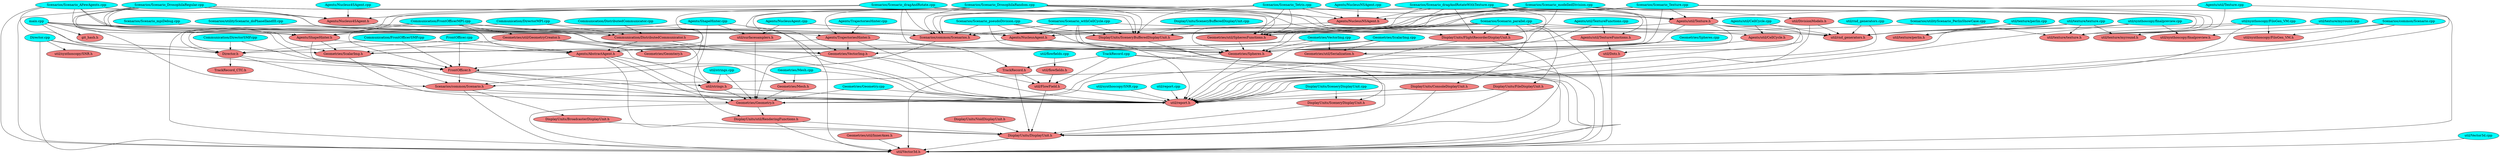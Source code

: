 digraph G {
"Agents/AbstractAgent.h" [label="Agents/AbstractAgent.h", fillcolor=lightcoral, style=filled, shape=oval];
"util/report.h" [label="util/report.h", fillcolor=lightcoral, style=filled, shape=oval];
"util/strings.h" [label="util/strings.h", fillcolor=lightcoral, style=filled, shape=oval];
"DisplayUnits/DisplayUnit.h" [label="DisplayUnits/DisplayUnit.h", fillcolor=lightcoral, style=filled, shape=oval];
"Geometries/Geometry.h" [label="Geometries/Geometry.h", fillcolor=lightcoral, style=filled, shape=oval];
"FrontOfficer.h" [label="FrontOfficer.h", fillcolor=lightcoral, style=filled, shape=oval];
"util/Vector3d.h" [label="util/Vector3d.h", fillcolor=lightcoral, style=filled, shape=oval];
"DisplayUnits/util/RenderingFunctions.h" [label="DisplayUnits/util/RenderingFunctions.h", fillcolor=lightcoral, style=filled, shape=oval];
"Scenarios/common/Scenario.h" [label="Scenarios/common/Scenario.h", fillcolor=lightcoral, style=filled, shape=oval];
"Agents/Nucleus4SAgent.cpp" [label="Agents/Nucleus4SAgent.cpp", fillcolor=cyan, style=filled, shape=oval];
"Agents/Nucleus4SAgent.h" [label="Agents/Nucleus4SAgent.h", fillcolor=lightcoral, style=filled, shape=oval];
"Agents/NucleusAgent.h" [label="Agents/NucleusAgent.h", fillcolor=lightcoral, style=filled, shape=oval];
"Geometries/Spheres.h" [label="Geometries/Spheres.h", fillcolor=lightcoral, style=filled, shape=oval];
"Agents/NucleusAgent.cpp" [label="Agents/NucleusAgent.cpp", fillcolor=cyan, style=filled, shape=oval];
"util/surfacesamplers.h" [label="util/surfacesamplers.h", fillcolor=lightcoral, style=filled, shape=oval];
"Agents/NucleusNSAgent.cpp" [label="Agents/NucleusNSAgent.cpp", fillcolor=cyan, style=filled, shape=oval];
"Agents/NucleusNSAgent.h" [label="Agents/NucleusNSAgent.h", fillcolor=lightcoral, style=filled, shape=oval];
"Geometries/util/SpheresFunctions.h" [label="Geometries/util/SpheresFunctions.h", fillcolor=lightcoral, style=filled, shape=oval];
"Agents/ShapeHinter.cpp" [label="Agents/ShapeHinter.cpp", fillcolor=cyan, style=filled, shape=oval];
"Agents/ShapeHinter.h" [label="Agents/ShapeHinter.h", fillcolor=lightcoral, style=filled, shape=oval];
"Geometries/ScalarImg.h" [label="Geometries/ScalarImg.h", fillcolor=lightcoral, style=filled, shape=oval];
"Agents/TrajectoriesHinter.cpp" [label="Agents/TrajectoriesHinter.cpp", fillcolor=cyan, style=filled, shape=oval];
"Agents/TrajectoriesHinter.h" [label="Agents/TrajectoriesHinter.h", fillcolor=lightcoral, style=filled, shape=oval];
"Geometries/VectorImg.h" [label="Geometries/VectorImg.h", fillcolor=lightcoral, style=filled, shape=oval];
"TrackRecord.h" [label="TrackRecord.h", fillcolor=lightcoral, style=filled, shape=oval];
"util/FlowField.h" [label="util/FlowField.h", fillcolor=lightcoral, style=filled, shape=oval];
"Agents/util/CellCycle.cpp" [label="Agents/util/CellCycle.cpp", fillcolor=cyan, style=filled, shape=oval];
"util/rnd_generators.h" [label="util/rnd_generators.h", fillcolor=lightcoral, style=filled, shape=oval];
"Agents/util/CellCycle.h" [label="Agents/util/CellCycle.h", fillcolor=lightcoral, style=filled, shape=oval];
"Agents/util/Texture.cpp" [label="Agents/util/Texture.cpp", fillcolor=cyan, style=filled, shape=oval];
"util/texture/texture.h" [label="util/texture/texture.h", fillcolor=lightcoral, style=filled, shape=oval];
"Agents/util/Texture.h" [label="Agents/util/Texture.h", fillcolor=lightcoral, style=filled, shape=oval];
"util/Dots.h" [label="util/Dots.h", fillcolor=lightcoral, style=filled, shape=oval];
"Agents/util/TextureFunctions.cpp" [label="Agents/util/TextureFunctions.cpp", fillcolor=cyan, style=filled, shape=oval];
"Agents/util/TextureFunctions.h" [label="Agents/util/TextureFunctions.h", fillcolor=lightcoral, style=filled, shape=oval];
"Communication/DirectorMPI.cpp" [label="Communication/DirectorMPI.cpp", fillcolor=cyan, style=filled, shape=oval];
"Communication/DistributedCommunicator.h" [label="Communication/DistributedCommunicator.h", fillcolor=lightcoral, style=filled, shape=oval];
"Director.h" [label="Director.h", fillcolor=lightcoral, style=filled, shape=oval];
"TrackRecord_CTC.h" [label="TrackRecord_CTC.h", fillcolor=lightcoral, style=filled, shape=oval];
"Communication/DirectorSMP.cpp" [label="Communication/DirectorSMP.cpp", fillcolor=cyan, style=filled, shape=oval];
"Communication/DistributedCommunicator.cpp" [label="Communication/DistributedCommunicator.cpp", fillcolor=cyan, style=filled, shape=oval];
"Communication/FrontOfficerMPI.cpp" [label="Communication/FrontOfficerMPI.cpp", fillcolor=cyan, style=filled, shape=oval];
"Geometries/util/GeometryCreator.h" [label="Geometries/util/GeometryCreator.h", fillcolor=lightcoral, style=filled, shape=oval];
"Geometries/Mesh.h" [label="Geometries/Mesh.h", fillcolor=lightcoral, style=filled, shape=oval];
"Geometries/Geomtery.h" [label="Geometries/Geomtery.h", fillcolor=lightcoral, style=filled, shape=oval];
"Communication/FrontOfficerSMP.cpp" [label="Communication/FrontOfficerSMP.cpp", fillcolor=cyan, style=filled, shape=oval];
"Director.cpp" [label="Director.cpp", fillcolor=cyan, style=filled, shape=oval];
"util/synthoscopy/SNR.h" [label="util/synthoscopy/SNR.h", fillcolor=lightcoral, style=filled, shape=oval];
"DisplayUnits/BroadcasterDisplayUnit.h" [label="DisplayUnits/BroadcasterDisplayUnit.h", fillcolor=lightcoral, style=filled, shape=oval];
"DisplayUnits/ConsoleDisplayUnit.h" [label="DisplayUnits/ConsoleDisplayUnit.h", fillcolor=lightcoral, style=filled, shape=oval];
"DisplayUnits/FileDisplayUnit.h" [label="DisplayUnits/FileDisplayUnit.h", fillcolor=lightcoral, style=filled, shape=oval];
"DisplayUnits/FlightRecorderDisplayUnit.h" [label="DisplayUnits/FlightRecorderDisplayUnit.h", fillcolor=lightcoral, style=filled, shape=oval];
"DisplayUnits/SceneryBufferedDisplayUnit.cpp" [label="DisplayUnits/SceneryBufferedDisplayUnit.cpp", fillcolor=cyan, style=filled, shape=oval];
"DisplayUnits/SceneryBufferedDisplayUnit.h" [label="DisplayUnits/SceneryBufferedDisplayUnit.h", fillcolor=lightcoral, style=filled, shape=oval];
"DisplayUnits/SceneryDisplayUnit.h" [label="DisplayUnits/SceneryDisplayUnit.h", fillcolor=lightcoral, style=filled, shape=oval];
"DisplayUnits/SceneryDisplayUnit.cpp" [label="DisplayUnits/SceneryDisplayUnit.cpp", fillcolor=cyan, style=filled, shape=oval];
"DisplayUnits/VoidDisplayUnit.h" [label="DisplayUnits/VoidDisplayUnit.h", fillcolor=lightcoral, style=filled, shape=oval];
"FrontOfficer.cpp" [label="FrontOfficer.cpp", fillcolor=cyan, style=filled, shape=oval];
"Geometries/Geometry.cpp" [label="Geometries/Geometry.cpp", fillcolor=cyan, style=filled, shape=oval];
"Geometries/Mesh.cpp" [label="Geometries/Mesh.cpp", fillcolor=cyan, style=filled, shape=oval];
"Geometries/ScalarImg.cpp" [label="Geometries/ScalarImg.cpp", fillcolor=cyan, style=filled, shape=oval];
"Geometries/util/Serialization.h" [label="Geometries/util/Serialization.h", fillcolor=lightcoral, style=filled, shape=oval];
"Geometries/Spheres.cpp" [label="Geometries/Spheres.cpp", fillcolor=cyan, style=filled, shape=oval];
"Geometries/util/InnerAxes.h" [label="Geometries/util/InnerAxes.h", fillcolor=lightcoral, style=filled, shape=oval];
"Geometries/VectorImg.cpp" [label="Geometries/VectorImg.cpp", fillcolor=cyan, style=filled, shape=oval];
"main.cpp" [label="main.cpp", fillcolor=cyan, style=filled, shape=oval];
"git_hash.h" [label="git_hash.h", fillcolor=lightcoral, style=filled, shape=oval];
"Scenarios/common/Scenarios.h" [label="Scenarios/common/Scenarios.h", fillcolor=lightcoral, style=filled, shape=oval];
"Scenarios/common/Scenario.cpp" [label="Scenarios/common/Scenario.cpp", fillcolor=cyan, style=filled, shape=oval];
"util/synthoscopy/FiloGen_VM.h" [label="util/synthoscopy/FiloGen_VM.h", fillcolor=lightcoral, style=filled, shape=oval];
"util/synthoscopy/finalpreview.h" [label="util/synthoscopy/finalpreview.h", fillcolor=lightcoral, style=filled, shape=oval];
"Scenarios/Scenario_AFewAgents.cpp" [label="Scenarios/Scenario_AFewAgents.cpp", fillcolor=cyan, style=filled, shape=oval];
"Scenarios/Scenario_dragAndRotate.cpp" [label="Scenarios/Scenario_dragAndRotate.cpp", fillcolor=cyan, style=filled, shape=oval];
"Scenarios/Scenario_dragAndRotateWithTexture.cpp" [label="Scenarios/Scenario_dragAndRotateWithTexture.cpp", fillcolor=cyan, style=filled, shape=oval];
"Scenarios/Scenario_DrosophilaRandom.cpp" [label="Scenarios/Scenario_DrosophilaRandom.cpp", fillcolor=cyan, style=filled, shape=oval];
"Scenarios/Scenario_DrosophilaRegular.cpp" [label="Scenarios/Scenario_DrosophilaRegular.cpp", fillcolor=cyan, style=filled, shape=oval];
"Scenarios/Scenario_modelledDivision.cpp" [label="Scenarios/Scenario_modelledDivision.cpp", fillcolor=cyan, style=filled, shape=oval];
"util/DivisionModels.h" [label="util/DivisionModels.h", fillcolor=lightcoral, style=filled, shape=oval];
"Scenarios/Scenario_mpiDebug.cpp" [label="Scenarios/Scenario_mpiDebug.cpp", fillcolor=cyan, style=filled, shape=oval];
"Scenarios/Scenario_parallel.cpp" [label="Scenarios/Scenario_parallel.cpp", fillcolor=cyan, style=filled, shape=oval];
"Scenarios/Scenario_pseudoDivision.cpp" [label="Scenarios/Scenario_pseudoDivision.cpp", fillcolor=cyan, style=filled, shape=oval];
"Scenarios/Scenario_Tetris.cpp" [label="Scenarios/Scenario_Tetris.cpp", fillcolor=cyan, style=filled, shape=oval];
"Scenarios/Scenario_Texture.cpp" [label="Scenarios/Scenario_Texture.cpp", fillcolor=cyan, style=filled, shape=oval];
"Scenarios/Scenario_withCellCycle.cpp" [label="Scenarios/Scenario_withCellCycle.cpp", fillcolor=cyan, style=filled, shape=oval];
"Scenarios/utilityScenario_doPhaseIIandIII.cpp" [label="Scenarios/utilityScenario_doPhaseIIandIII.cpp", fillcolor=cyan, style=filled, shape=oval];
"Scenarios/utilityScenario_PerlinShowCase.cpp" [label="Scenarios/utilityScenario_PerlinShowCase.cpp", fillcolor=cyan, style=filled, shape=oval];
"TrackRecord.cpp" [label="TrackRecord.cpp", fillcolor=cyan, style=filled, shape=oval];
"util/flowfields.cpp" [label="util/flowfields.cpp", fillcolor=cyan, style=filled, shape=oval];
"util/flowfields.h" [label="util/flowfields.h", fillcolor=lightcoral, style=filled, shape=oval];
"util/report.cpp" [label="util/report.cpp", fillcolor=cyan, style=filled, shape=oval];
"util/rnd_generators.cpp" [label="util/rnd_generators.cpp", fillcolor=cyan, style=filled, shape=oval];
"util/strings.cpp" [label="util/strings.cpp", fillcolor=cyan, style=filled, shape=oval];
"util/synthoscopy/FiloGen_VM.cpp" [label="util/synthoscopy/FiloGen_VM.cpp", fillcolor=cyan, style=filled, shape=oval];
"util/synthoscopy/finalpreview.cpp" [label="util/synthoscopy/finalpreview.cpp", fillcolor=cyan, style=filled, shape=oval];
"util/synthoscopy/SNR.cpp" [label="util/synthoscopy/SNR.cpp", fillcolor=cyan, style=filled, shape=oval];
"util/texture/myround.cpp" [label="util/texture/myround.cpp", fillcolor=cyan, style=filled, shape=oval];
"util/texture/myround.h" [label="util/texture/myround.h", fillcolor=lightcoral, style=filled, shape=oval];
"util/texture/perlin.cpp" [label="util/texture/perlin.cpp", fillcolor=cyan, style=filled, shape=oval];
"util/texture/perlin.h" [label="util/texture/perlin.h", fillcolor=lightcoral, style=filled, shape=oval];
"util/texture/texture.cpp" [label="util/texture/texture.cpp", fillcolor=cyan, style=filled, shape=oval];
"util/Vector3d.cpp" [label="util/Vector3d.cpp", fillcolor=cyan, style=filled, shape=oval];
"Agents/AbstractAgent.h" -> "FrontOfficer.h";
"Agents/AbstractAgent.h" -> "util/strings.h";
"Agents/AbstractAgent.h" -> "DisplayUnits/DisplayUnit.h";
"Agents/AbstractAgent.h" -> "Geometries/Geometry.h";
"Agents/AbstractAgent.h" -> "util/report.h";
"util/strings.h" -> "util/report.h";
"util/strings.h" -> "Geometries/Geometry.h";
"DisplayUnits/DisplayUnit.h" -> "util/Vector3d.h";
"Geometries/Geometry.h" -> "DisplayUnits/util/RenderingFunctions.h";
"Geometries/Geometry.h" -> "util/Vector3d.h";
"FrontOfficer.h" -> "Scenarios/common/Scenario.h";
"FrontOfficer.h" -> "util/report.h";
"FrontOfficer.h" -> "util/strings.h";
"FrontOfficer.h" -> "Geometries/Geometry.h";
"DisplayUnits/util/RenderingFunctions.h" -> "DisplayUnits/DisplayUnit.h";
"DisplayUnits/util/RenderingFunctions.h" -> "util/Vector3d.h";
"Scenarios/common/Scenario.h" -> "util/report.h";
"Scenarios/common/Scenario.h" -> "DisplayUnits/BroadcasterDisplayUnit.h";
"Scenarios/common/Scenario.h" -> "util/Vector3d.h";
"Agents/Nucleus4SAgent.cpp" -> "Agents/Nucleus4SAgent.h";
"Agents/Nucleus4SAgent.h" -> "Agents/NucleusAgent.h";
"Agents/NucleusAgent.h" -> "Geometries/Spheres.h";
"Agents/NucleusAgent.h" -> "util/report.h";
"Agents/NucleusAgent.h" -> "Agents/AbstractAgent.h";
"Geometries/Spheres.h" -> "util/report.h";
"Geometries/Spheres.h" -> "Geometries/Geometry.h";
"Agents/NucleusAgent.cpp" -> "util/surfacesamplers.h";
"Agents/NucleusAgent.cpp" -> "Agents/NucleusAgent.h";
"util/surfacesamplers.h" -> "Geometries/Geometry.h";
"Agents/NucleusNSAgent.cpp" -> "Agents/NucleusNSAgent.h";
"Agents/NucleusNSAgent.h" -> "Geometries/util/SpheresFunctions.h";
"Agents/NucleusNSAgent.h" -> "Agents/NucleusAgent.h";
"Geometries/util/SpheresFunctions.h" -> "Geometries/Spheres.h";
"Agents/ShapeHinter.cpp" -> "Agents/ShapeHinter.h";
"Agents/ShapeHinter.cpp" -> "DisplayUnits/util/RenderingFunctions.h";
"Agents/ShapeHinter.cpp" -> "util/report.h";
"Agents/ShapeHinter.cpp" -> "util/surfacesamplers.h";
"Agents/ShapeHinter.h" -> "util/report.h";
"Agents/ShapeHinter.h" -> "Geometries/ScalarImg.h";
"Agents/ShapeHinter.h" -> "Agents/AbstractAgent.h";
"Geometries/ScalarImg.h" -> "Geometries/Geometry.h";
"Agents/TrajectoriesHinter.cpp" -> "Agents/TrajectoriesHinter.h";
"Agents/TrajectoriesHinter.h" -> "Geometries/VectorImg.h";
"Agents/TrajectoriesHinter.h" -> "util/report.h";
"Agents/TrajectoriesHinter.h" -> "Agents/AbstractAgent.h";
"Agents/TrajectoriesHinter.h" -> "TrackRecord.h";
"Geometries/VectorImg.h" -> "util/FlowField.h";
"Geometries/VectorImg.h" -> "util/report.h";
"Geometries/VectorImg.h" -> "Geometries/Geometry.h";
"TrackRecord.h" -> "DisplayUnits/DisplayUnit.h";
"TrackRecord.h" -> "util/FlowField.h";
"TrackRecord.h" -> "util/Vector3d.h";
"util/FlowField.h" -> "DisplayUnits/DisplayUnit.h";
"util/FlowField.h" -> "util/report.h";
"Agents/util/CellCycle.cpp" -> "Agents/util/CellCycle.h";
"Agents/util/CellCycle.cpp" -> "util/rnd_generators.h";
"Agents/util/CellCycle.h" -> "util/report.h";
"Agents/util/Texture.cpp" -> "util/texture/texture.h";
"Agents/util/Texture.cpp" -> "util/report.h";
"Agents/util/Texture.cpp" -> "Agents/util/Texture.h";
"Agents/util/Texture.h" -> "util/rnd_generators.h";
"Agents/util/Texture.h" -> "util/Dots.h";
"Agents/util/Texture.h" -> "Geometries/Spheres.h";
"Agents/util/Texture.h" -> "Geometries/util/SpheresFunctions.h";
"Agents/util/Texture.h" -> "Geometries/Geometry.h";
"Agents/util/Texture.h" -> "util/report.h";
"util/Dots.h" -> "util/Vector3d.h";
"Agents/util/TextureFunctions.cpp" -> "Agents/util/TextureFunctions.h";
"Agents/util/TextureFunctions.cpp" -> "Geometries/Spheres.h";
"Agents/util/TextureFunctions.h" -> "util/Dots.h";
"Agents/util/TextureFunctions.h" -> "Geometries/Spheres.h";
"Communication/DirectorMPI.cpp" -> "Communication/DistributedCommunicator.h";
"Communication/DirectorMPI.cpp" -> "FrontOfficer.h";
"Communication/DirectorMPI.cpp" -> "Director.h";
"Communication/DistributedCommunicator.h" -> "util/report.h";
"Communication/DistributedCommunicator.h" -> "Agents/AbstractAgent.h";
"Director.h" -> "Scenarios/common/Scenario.h";
"Director.h" -> "util/report.h";
"Director.h" -> "TrackRecord_CTC.h";
"Communication/DirectorSMP.cpp" -> "FrontOfficer.h";
"Communication/DirectorSMP.cpp" -> "Director.h";
"Communication/DistributedCommunicator.cpp" -> "Communication/DistributedCommunicator.h";
"Communication/FrontOfficerMPI.cpp" -> "Communication/DistributedCommunicator.h";
"Communication/FrontOfficerMPI.cpp" -> "FrontOfficer.h";
"Communication/FrontOfficerMPI.cpp" -> "util/strings.h";
"Communication/FrontOfficerMPI.cpp" -> "Geometries/util/GeometryCreator.h";
"Communication/FrontOfficerMPI.cpp" -> "Director.h";
"Communication/FrontOfficerMPI.cpp" -> "Agents/AbstractAgent.h";
"Geometries/util/GeometryCreator.h" -> "Geometries/Spheres.h";
"Geometries/util/GeometryCreator.h" -> "Geometries/Mesh.h";
"Geometries/util/GeometryCreator.h" -> "Geometries/ScalarImg.h";
"Geometries/util/GeometryCreator.h" -> "Geometries/VectorImg.h";
"Geometries/util/GeometryCreator.h" -> "Geometries/Geomtery.h";
"Geometries/Mesh.h" -> "Geometries/Geometry.h";
"Communication/FrontOfficerSMP.cpp" -> "FrontOfficer.h";
"Communication/FrontOfficerSMP.cpp" -> "Director.h";
"Communication/FrontOfficerSMP.cpp" -> "Agents/AbstractAgent.h";
"Director.cpp" -> "util/synthoscopy/SNR.h";
"Director.cpp" -> "FrontOfficer.h";
"Director.cpp" -> "util/Vector3d.h";
"Director.cpp" -> "Director.h";
"DisplayUnits/BroadcasterDisplayUnit.h" -> "DisplayUnits/DisplayUnit.h";
"DisplayUnits/ConsoleDisplayUnit.h" -> "DisplayUnits/DisplayUnit.h";
"DisplayUnits/ConsoleDisplayUnit.h" -> "util/report.h";
"DisplayUnits/FileDisplayUnit.h" -> "DisplayUnits/DisplayUnit.h";
"DisplayUnits/FileDisplayUnit.h" -> "util/report.h";
"DisplayUnits/FlightRecorderDisplayUnit.h" -> "DisplayUnits/DisplayUnit.h";
"DisplayUnits/FlightRecorderDisplayUnit.h" -> "util/report.h";
"DisplayUnits/SceneryBufferedDisplayUnit.cpp" -> "DisplayUnits/SceneryBufferedDisplayUnit.h";
"DisplayUnits/SceneryBufferedDisplayUnit.h" -> "DisplayUnits/SceneryDisplayUnit.h";
"DisplayUnits/SceneryDisplayUnit.h" -> "DisplayUnits/DisplayUnit.h";
"DisplayUnits/SceneryDisplayUnit.cpp" -> "DisplayUnits/SceneryDisplayUnit.h";
"DisplayUnits/SceneryDisplayUnit.cpp" -> "util/report.h";
"DisplayUnits/VoidDisplayUnit.h" -> "DisplayUnits/DisplayUnit.h";
"FrontOfficer.cpp" -> "FrontOfficer.h";
"FrontOfficer.cpp" -> "Director.h";
"FrontOfficer.cpp" -> "Agents/AbstractAgent.h";
"Geometries/Geometry.cpp" -> "util/report.h";
"Geometries/Geometry.cpp" -> "Geometries/Geometry.h";
"Geometries/Mesh.cpp" -> "util/report.h";
"Geometries/Mesh.cpp" -> "Geometries/Mesh.h";
"Geometries/ScalarImg.cpp" -> "util/report.h";
"Geometries/ScalarImg.cpp" -> "Geometries/util/Serialization.h";
"Geometries/ScalarImg.cpp" -> "Geometries/Spheres.h";
"Geometries/ScalarImg.cpp" -> "Geometries/ScalarImg.h";
"Geometries/util/Serialization.h" -> "util/Vector3d.h";
"Geometries/Spheres.cpp" -> "Geometries/util/Serialization.h";
"Geometries/Spheres.cpp" -> "Geometries/Spheres.h";
"Geometries/util/InnerAxes.h" -> "util/Vector3d.h";
"Geometries/VectorImg.cpp" -> "Geometries/VectorImg.h";
"Geometries/VectorImg.cpp" -> "Geometries/util/Serialization.h";
"Geometries/VectorImg.cpp" -> "Geometries/Spheres.h";
"main.cpp" -> "Communication/DistributedCommunicator.h";
"main.cpp" -> "Scenarios/common/Scenario.h";
"main.cpp" -> "git_hash.h";
"main.cpp" -> "FrontOfficer.h";
"main.cpp" -> "Director.h";
"main.cpp" -> "Scenarios/common/Scenarios.h";
"Scenarios/common/Scenarios.h" -> "Scenarios/common/Scenario.h";
"Scenarios/common/Scenario.cpp" -> "util/synthoscopy/FiloGen_VM.h";
"Scenarios/common/Scenario.cpp" -> "util/synthoscopy/finalpreview.h";
"Scenarios/common/Scenario.cpp" -> "Scenarios/common/Scenario.h";
"Scenarios/Scenario_AFewAgents.cpp" -> "Agents/ShapeHinter.h";
"Scenarios/Scenario_AFewAgents.cpp" -> "DisplayUnits/SceneryBufferedDisplayUnit.h";
"Scenarios/Scenario_AFewAgents.cpp" -> "Geometries/Spheres.h";
"Scenarios/Scenario_AFewAgents.cpp" -> "Agents/Nucleus4SAgent.h";
"Scenarios/Scenario_AFewAgents.cpp" -> "util/Vector3d.h";
"Scenarios/Scenario_AFewAgents.cpp" -> "Geometries/ScalarImg.h";
"Scenarios/Scenario_AFewAgents.cpp" -> "Scenarios/common/Scenarios.h";
"Scenarios/Scenario_dragAndRotate.cpp" -> "DisplayUnits/FlightRecorderDisplayUnit.h";
"Scenarios/Scenario_dragAndRotate.cpp" -> "DisplayUnits/SceneryBufferedDisplayUnit.h";
"Scenarios/Scenario_dragAndRotate.cpp" -> "Geometries/Spheres.h";
"Scenarios/Scenario_dragAndRotate.cpp" -> "Agents/Nucleus4SAgent.h";
"Scenarios/Scenario_dragAndRotate.cpp" -> "util/Vector3d.h";
"Scenarios/Scenario_dragAndRotate.cpp" -> "Scenarios/common/Scenarios.h";
"Scenarios/Scenario_dragAndRotateWithTexture.cpp" -> "Agents/NucleusNSAgent.h";
"Scenarios/Scenario_dragAndRotateWithTexture.cpp" -> "DisplayUnits/FlightRecorderDisplayUnit.h";
"Scenarios/Scenario_dragAndRotateWithTexture.cpp" -> "Agents/util/Texture.h";
"Scenarios/Scenario_dragAndRotateWithTexture.cpp" -> "Agents/util/TextureFunctions.h";
"Scenarios/Scenario_dragAndRotateWithTexture.cpp" -> "DisplayUnits/SceneryBufferedDisplayUnit.h";
"Scenarios/Scenario_dragAndRotateWithTexture.cpp" -> "Geometries/Spheres.h";
"Scenarios/Scenario_dragAndRotateWithTexture.cpp" -> "Geometries/util/SpheresFunctions.h";
"Scenarios/Scenario_dragAndRotateWithTexture.cpp" -> "Scenarios/common/Scenarios.h";
"Scenarios/Scenario_DrosophilaRandom.cpp" -> "Agents/ShapeHinter.h";
"Scenarios/Scenario_DrosophilaRandom.cpp" -> "Agents/NucleusNSAgent.h";
"Scenarios/Scenario_DrosophilaRandom.cpp" -> "DisplayUnits/FlightRecorderDisplayUnit.h";
"Scenarios/Scenario_DrosophilaRandom.cpp" -> "util/rnd_generators.h";
"Scenarios/Scenario_DrosophilaRandom.cpp" -> "DisplayUnits/SceneryBufferedDisplayUnit.h";
"Scenarios/Scenario_DrosophilaRandom.cpp" -> "Geometries/util/SpheresFunctions.h";
"Scenarios/Scenario_DrosophilaRandom.cpp" -> "util/Vector3d.h";
"Scenarios/Scenario_DrosophilaRandom.cpp" -> "Geometries/ScalarImg.h";
"Scenarios/Scenario_DrosophilaRandom.cpp" -> "Geometries/VectorImg.h";
"Scenarios/Scenario_DrosophilaRandom.cpp" -> "Agents/TrajectoriesHinter.h";
"Scenarios/Scenario_DrosophilaRandom.cpp" -> "Scenarios/common/Scenarios.h";
"Scenarios/Scenario_DrosophilaRegular.cpp" -> "Agents/ShapeHinter.h";
"Scenarios/Scenario_DrosophilaRegular.cpp" -> "DisplayUnits/SceneryBufferedDisplayUnit.h";
"Scenarios/Scenario_DrosophilaRegular.cpp" -> "Geometries/util/SpheresFunctions.h";
"Scenarios/Scenario_DrosophilaRegular.cpp" -> "Agents/Nucleus4SAgent.h";
"Scenarios/Scenario_DrosophilaRegular.cpp" -> "util/Vector3d.h";
"Scenarios/Scenario_DrosophilaRegular.cpp" -> "Geometries/ScalarImg.h";
"Scenarios/Scenario_DrosophilaRegular.cpp" -> "Geometries/VectorImg.h";
"Scenarios/Scenario_DrosophilaRegular.cpp" -> "Agents/TrajectoriesHinter.h";
"Scenarios/Scenario_DrosophilaRegular.cpp" -> "Scenarios/common/Scenarios.h";
"Scenarios/Scenario_modelledDivision.cpp" -> "Agents/NucleusNSAgent.h";
"Scenarios/Scenario_modelledDivision.cpp" -> "DisplayUnits/FlightRecorderDisplayUnit.h";
"Scenarios/Scenario_modelledDivision.cpp" -> "Agents/util/Texture.h";
"Scenarios/Scenario_modelledDivision.cpp" -> "util/texture/texture.h";
"Scenarios/Scenario_modelledDivision.cpp" -> "DisplayUnits/SceneryBufferedDisplayUnit.h";
"Scenarios/Scenario_modelledDivision.cpp" -> "Geometries/Spheres.h";
"Scenarios/Scenario_modelledDivision.cpp" -> "Geometries/util/SpheresFunctions.h";
"Scenarios/Scenario_modelledDivision.cpp" -> "util/DivisionModels.h";
"Scenarios/Scenario_modelledDivision.cpp" -> "Scenarios/common/Scenarios.h";
"util/DivisionModels.h" -> "util/rnd_generators.h";
"util/DivisionModels.h" -> "util/report.h";
"Scenarios/Scenario_mpiDebug.cpp" -> "Scenarios/common/Scenarios.h";
"Scenarios/Scenario_parallel.cpp" -> "DisplayUnits/FlightRecorderDisplayUnit.h";
"Scenarios/Scenario_parallel.cpp" -> "util/rnd_generators.h";
"Scenarios/Scenario_parallel.cpp" -> "DisplayUnits/ConsoleDisplayUnit.h";
"Scenarios/Scenario_parallel.cpp" -> "DisplayUnits/SceneryBufferedDisplayUnit.h";
"Scenarios/Scenario_parallel.cpp" -> "Geometries/Spheres.h";
"Scenarios/Scenario_parallel.cpp" -> "util/Vector3d.h";
"Scenarios/Scenario_parallel.cpp" -> "Agents/AbstractAgent.h";
"Scenarios/Scenario_parallel.cpp" -> "DisplayUnits/FileDisplayUnit.h";
"Scenarios/Scenario_parallel.cpp" -> "Scenarios/common/Scenarios.h";
"Scenarios/Scenario_pseudoDivision.cpp" -> "Agents/NucleusAgent.h";
"Scenarios/Scenario_pseudoDivision.cpp" -> "DisplayUnits/SceneryBufferedDisplayUnit.h";
"Scenarios/Scenario_pseudoDivision.cpp" -> "Geometries/Spheres.h";
"Scenarios/Scenario_pseudoDivision.cpp" -> "util/Vector3d.h";
"Scenarios/Scenario_pseudoDivision.cpp" -> "Scenarios/common/Scenarios.h";
"Scenarios/Scenario_Tetris.cpp" -> "Agents/NucleusNSAgent.h";
"Scenarios/Scenario_Tetris.cpp" -> "Agents/util/Texture.h";
"Scenarios/Scenario_Tetris.cpp" -> "util/texture/texture.h";
"Scenarios/Scenario_Tetris.cpp" -> "DisplayUnits/SceneryBufferedDisplayUnit.h";
"Scenarios/Scenario_Tetris.cpp" -> "Geometries/Spheres.h";
"Scenarios/Scenario_Tetris.cpp" -> "Geometries/util/SpheresFunctions.h";
"Scenarios/Scenario_Tetris.cpp" -> "Scenarios/common/Scenarios.h";
"Scenarios/Scenario_Texture.cpp" -> "Agents/util/Texture.h";
"Scenarios/Scenario_Texture.cpp" -> "Agents/NucleusAgent.h";
"Scenarios/Scenario_Texture.cpp" -> "util/texture/texture.h";
"Scenarios/Scenario_Texture.cpp" -> "DisplayUnits/SceneryBufferedDisplayUnit.h";
"Scenarios/Scenario_Texture.cpp" -> "Geometries/Spheres.h";
"Scenarios/Scenario_Texture.cpp" -> "util/Vector3d.h";
"Scenarios/Scenario_Texture.cpp" -> "Scenarios/common/Scenarios.h";
"Scenarios/Scenario_withCellCycle.cpp" -> "Agents/NucleusAgent.h";
"Scenarios/Scenario_withCellCycle.cpp" -> "DisplayUnits/SceneryBufferedDisplayUnit.h";
"Scenarios/Scenario_withCellCycle.cpp" -> "Geometries/Spheres.h";
"Scenarios/Scenario_withCellCycle.cpp" -> "util/Vector3d.h";
"Scenarios/Scenario_withCellCycle.cpp" -> "Agents/util/CellCycle.h";
"Scenarios/Scenario_withCellCycle.cpp" -> "Scenarios/common/Scenarios.h";
"Scenarios/utilityScenario_doPhaseIIandIII.cpp" -> "Scenarios/common/Scenarios.h";
"Scenarios/utilityScenario_PerlinShowCase.cpp" -> "util/texture/texture.h";
"Scenarios/utilityScenario_PerlinShowCase.cpp" -> "Scenarios/common/Scenarios.h";
"TrackRecord.cpp" -> "DisplayUnits/DisplayUnit.h";
"TrackRecord.cpp" -> "util/FlowField.h";
"TrackRecord.cpp" -> "util/Vector3d.h";
"TrackRecord.cpp" -> "TrackRecord.h";
"util/flowfields.cpp" -> "util/flowfields.h";
"util/flowfields.h" -> "util/FlowField.h";
"util/report.cpp" -> "util/report.h";
"util/rnd_generators.cpp" -> "util/rnd_generators.h";
"util/rnd_generators.cpp" -> "util/report.h";
"util/strings.cpp" -> "util/strings.h";
"util/strings.cpp" -> "Geometries/Geometry.h";
"util/synthoscopy/FiloGen_VM.cpp" -> "util/texture/texture.h";
"util/synthoscopy/FiloGen_VM.cpp" -> "util/synthoscopy/FiloGen_VM.h";
"util/synthoscopy/FiloGen_VM.cpp" -> "util/rnd_generators.h";
"util/synthoscopy/FiloGen_VM.cpp" -> "util/report.h";
"util/synthoscopy/finalpreview.cpp" -> "util/synthoscopy/finalpreview.h";
"util/synthoscopy/finalpreview.cpp" -> "util/rnd_generators.h";
"util/synthoscopy/finalpreview.cpp" -> "util/report.h";
"util/synthoscopy/SNR.cpp" -> "util/report.h";
"util/texture/myround.cpp" -> "util/texture/myround.h";
"util/texture/perlin.cpp" -> "util/rnd_generators.h";
"util/texture/perlin.cpp" -> "util/texture/perlin.h";
"util/texture/texture.cpp" -> "util/rnd_generators.h";
"util/texture/texture.cpp" -> "util/texture/perlin.h";
"util/texture/texture.cpp" -> "util/texture/texture.h";
"util/texture/texture.cpp" -> "util/texture/myround.h";
"util/texture/texture.cpp" -> "util/report.h";
"util/Vector3d.cpp" -> "util/Vector3d.h";
}
